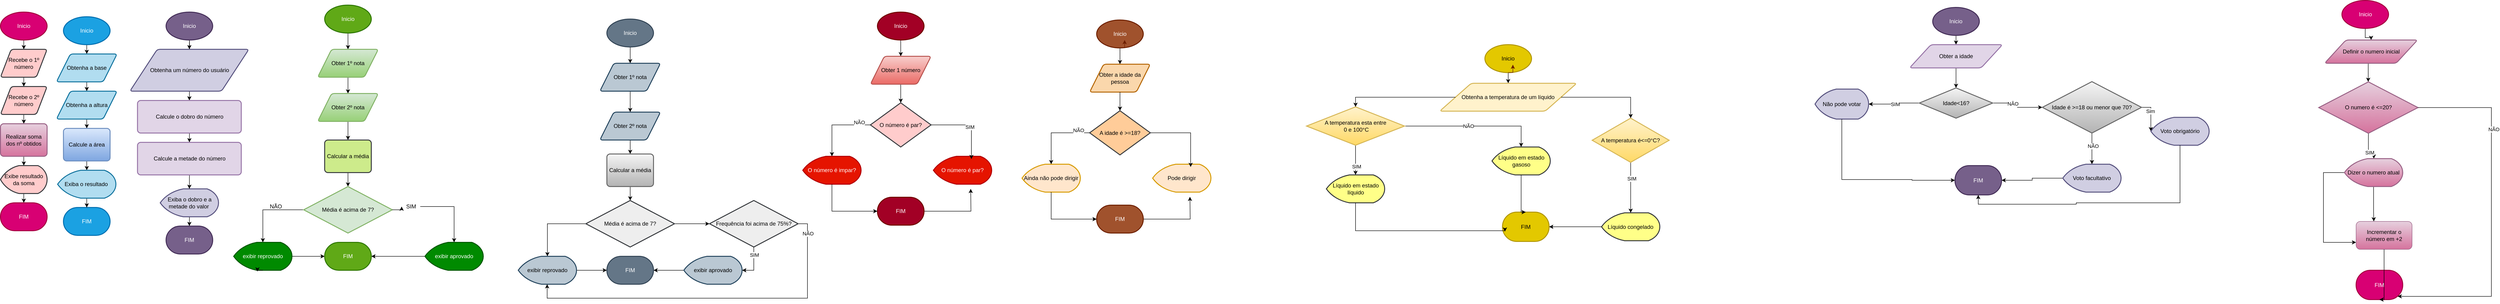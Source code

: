 <mxfile version="26.0.14">
  <diagram name="Página-1" id="J-546hRN_wwj6Ivt6Ctd">
    <mxGraphModel dx="956" dy="1668" grid="1" gridSize="10" guides="1" tooltips="1" connect="1" arrows="1" fold="1" page="1" pageScale="1" pageWidth="827" pageHeight="1169" math="0" shadow="0">
      <root>
        <mxCell id="0" />
        <mxCell id="1" parent="0" />
        <mxCell id="zSuq11IWKqPPNeO1rmiQ-5" value="" style="edgeStyle=orthogonalEdgeStyle;rounded=0;orthogonalLoop=1;jettySize=auto;html=1;" parent="1" source="zSuq11IWKqPPNeO1rmiQ-2" target="zSuq11IWKqPPNeO1rmiQ-3" edge="1">
          <mxGeometry relative="1" as="geometry" />
        </mxCell>
        <mxCell id="zSuq11IWKqPPNeO1rmiQ-2" value="Inicio" style="strokeWidth=2;html=1;shape=mxgraph.flowchart.start_1;whiteSpace=wrap;fillColor=#d80073;strokeColor=#A50040;fontColor=#ffffff;" parent="1" vertex="1">
          <mxGeometry x="20" y="20" width="100" height="60" as="geometry" />
        </mxCell>
        <mxCell id="zSuq11IWKqPPNeO1rmiQ-7" value="" style="edgeStyle=orthogonalEdgeStyle;rounded=0;orthogonalLoop=1;jettySize=auto;html=1;" parent="1" source="zSuq11IWKqPPNeO1rmiQ-3" target="zSuq11IWKqPPNeO1rmiQ-6" edge="1">
          <mxGeometry relative="1" as="geometry" />
        </mxCell>
        <mxCell id="zSuq11IWKqPPNeO1rmiQ-3" value="Recebe o 1º número" style="shape=parallelogram;html=1;strokeWidth=2;perimeter=parallelogramPerimeter;whiteSpace=wrap;rounded=1;arcSize=12;size=0.23;fillColor=#ffcccc;strokeColor=#36393d;" parent="1" vertex="1">
          <mxGeometry x="20" y="100" width="100" height="60" as="geometry" />
        </mxCell>
        <mxCell id="zSuq11IWKqPPNeO1rmiQ-9" value="" style="edgeStyle=orthogonalEdgeStyle;rounded=0;orthogonalLoop=1;jettySize=auto;html=1;" parent="1" source="zSuq11IWKqPPNeO1rmiQ-6" target="zSuq11IWKqPPNeO1rmiQ-8" edge="1">
          <mxGeometry relative="1" as="geometry" />
        </mxCell>
        <mxCell id="zSuq11IWKqPPNeO1rmiQ-6" value="Recebe o 2º número" style="shape=parallelogram;html=1;strokeWidth=2;perimeter=parallelogramPerimeter;whiteSpace=wrap;rounded=1;arcSize=12;size=0.23;fillColor=#ffcccc;strokeColor=#36393d;" parent="1" vertex="1">
          <mxGeometry x="20" y="180" width="100" height="60" as="geometry" />
        </mxCell>
        <mxCell id="zSuq11IWKqPPNeO1rmiQ-11" value="" style="edgeStyle=orthogonalEdgeStyle;rounded=0;orthogonalLoop=1;jettySize=auto;html=1;" parent="1" source="zSuq11IWKqPPNeO1rmiQ-8" target="zSuq11IWKqPPNeO1rmiQ-10" edge="1">
          <mxGeometry relative="1" as="geometry" />
        </mxCell>
        <mxCell id="zSuq11IWKqPPNeO1rmiQ-8" value="Realizar soma dos nº obtidos" style="rounded=1;whiteSpace=wrap;html=1;absoluteArcSize=1;arcSize=14;strokeWidth=2;fillColor=#e6d0de;strokeColor=#996185;gradientColor=#d5739d;" parent="1" vertex="1">
          <mxGeometry x="20" y="260" width="100" height="70" as="geometry" />
        </mxCell>
        <mxCell id="zSuq11IWKqPPNeO1rmiQ-15" value="" style="edgeStyle=orthogonalEdgeStyle;rounded=0;orthogonalLoop=1;jettySize=auto;html=1;" parent="1" source="zSuq11IWKqPPNeO1rmiQ-10" target="zSuq11IWKqPPNeO1rmiQ-13" edge="1">
          <mxGeometry relative="1" as="geometry" />
        </mxCell>
        <mxCell id="zSuq11IWKqPPNeO1rmiQ-10" value="Exibe resultado da soma" style="strokeWidth=2;html=1;shape=mxgraph.flowchart.display;whiteSpace=wrap;fillColor=#ffcccc;strokeColor=#36393d;" parent="1" vertex="1">
          <mxGeometry x="20" y="350" width="100" height="60" as="geometry" />
        </mxCell>
        <mxCell id="zSuq11IWKqPPNeO1rmiQ-13" value="FIM" style="strokeWidth=2;html=1;shape=mxgraph.flowchart.terminator;whiteSpace=wrap;fillColor=#d80073;fontColor=#ffffff;strokeColor=#A50040;" parent="1" vertex="1">
          <mxGeometry x="20" y="430" width="100" height="60" as="geometry" />
        </mxCell>
        <mxCell id="zSuq11IWKqPPNeO1rmiQ-19" value="" style="edgeStyle=orthogonalEdgeStyle;rounded=0;orthogonalLoop=1;jettySize=auto;html=1;" parent="1" source="zSuq11IWKqPPNeO1rmiQ-17" target="zSuq11IWKqPPNeO1rmiQ-18" edge="1">
          <mxGeometry relative="1" as="geometry" />
        </mxCell>
        <mxCell id="zSuq11IWKqPPNeO1rmiQ-17" value="Inicio" style="strokeWidth=2;html=1;shape=mxgraph.flowchart.start_1;whiteSpace=wrap;fillColor=#1ba1e2;strokeColor=#006EAF;fontColor=#ffffff;" parent="1" vertex="1">
          <mxGeometry x="155" y="30" width="100" height="60" as="geometry" />
        </mxCell>
        <mxCell id="zSuq11IWKqPPNeO1rmiQ-21" value="" style="edgeStyle=orthogonalEdgeStyle;rounded=0;orthogonalLoop=1;jettySize=auto;html=1;" parent="1" source="zSuq11IWKqPPNeO1rmiQ-18" target="zSuq11IWKqPPNeO1rmiQ-20" edge="1">
          <mxGeometry relative="1" as="geometry" />
        </mxCell>
        <mxCell id="zSuq11IWKqPPNeO1rmiQ-18" value="Obtenha a base" style="shape=parallelogram;html=1;strokeWidth=2;perimeter=parallelogramPerimeter;whiteSpace=wrap;rounded=1;arcSize=12;size=0.23;fillColor=#b1ddf0;strokeColor=#10739e;" parent="1" vertex="1">
          <mxGeometry x="140" y="110" width="130" height="60" as="geometry" />
        </mxCell>
        <mxCell id="zSuq11IWKqPPNeO1rmiQ-23" value="" style="edgeStyle=orthogonalEdgeStyle;rounded=0;orthogonalLoop=1;jettySize=auto;html=1;" parent="1" source="zSuq11IWKqPPNeO1rmiQ-20" target="zSuq11IWKqPPNeO1rmiQ-22" edge="1">
          <mxGeometry relative="1" as="geometry" />
        </mxCell>
        <mxCell id="zSuq11IWKqPPNeO1rmiQ-20" value="Obtenha a altura" style="shape=parallelogram;html=1;strokeWidth=2;perimeter=parallelogramPerimeter;whiteSpace=wrap;rounded=1;arcSize=12;size=0.23;fillColor=#b1ddf0;strokeColor=#10739e;" parent="1" vertex="1">
          <mxGeometry x="140" y="190" width="130" height="60" as="geometry" />
        </mxCell>
        <mxCell id="zSuq11IWKqPPNeO1rmiQ-32" value="" style="edgeStyle=orthogonalEdgeStyle;rounded=0;orthogonalLoop=1;jettySize=auto;html=1;" parent="1" source="zSuq11IWKqPPNeO1rmiQ-22" target="zSuq11IWKqPPNeO1rmiQ-31" edge="1">
          <mxGeometry relative="1" as="geometry" />
        </mxCell>
        <mxCell id="zSuq11IWKqPPNeO1rmiQ-22" value="Calcule a área" style="rounded=1;whiteSpace=wrap;html=1;absoluteArcSize=1;arcSize=14;strokeWidth=2;fillColor=#dae8fc;strokeColor=#6c8ebf;gradientColor=#7ea6e0;" parent="1" vertex="1">
          <mxGeometry x="155" y="270" width="100" height="70" as="geometry" />
        </mxCell>
        <mxCell id="zSuq11IWKqPPNeO1rmiQ-30" value="FIM" style="strokeWidth=2;html=1;shape=mxgraph.flowchart.terminator;whiteSpace=wrap;fillColor=#1ba1e2;fontColor=#ffffff;strokeColor=#006EAF;" parent="1" vertex="1">
          <mxGeometry x="155" y="440" width="100" height="60" as="geometry" />
        </mxCell>
        <mxCell id="zSuq11IWKqPPNeO1rmiQ-33" value="" style="edgeStyle=orthogonalEdgeStyle;rounded=0;orthogonalLoop=1;jettySize=auto;html=1;" parent="1" source="zSuq11IWKqPPNeO1rmiQ-31" target="zSuq11IWKqPPNeO1rmiQ-30" edge="1">
          <mxGeometry relative="1" as="geometry" />
        </mxCell>
        <mxCell id="zSuq11IWKqPPNeO1rmiQ-31" value="Exiba o resultado&amp;nbsp;" style="strokeWidth=2;html=1;shape=mxgraph.flowchart.display;whiteSpace=wrap;fillColor=#b1ddf0;strokeColor=#10739e;" parent="1" vertex="1">
          <mxGeometry x="142.5" y="360" width="125" height="60" as="geometry" />
        </mxCell>
        <mxCell id="zSuq11IWKqPPNeO1rmiQ-36" value="" style="edgeStyle=orthogonalEdgeStyle;rounded=0;orthogonalLoop=1;jettySize=auto;html=1;" parent="1" target="zSuq11IWKqPPNeO1rmiQ-35" edge="1">
          <mxGeometry relative="1" as="geometry">
            <mxPoint x="425.077" y="80" as="sourcePoint" />
          </mxGeometry>
        </mxCell>
        <mxCell id="zSuq11IWKqPPNeO1rmiQ-52" value="" style="edgeStyle=orthogonalEdgeStyle;rounded=0;orthogonalLoop=1;jettySize=auto;html=1;" parent="1" source="zSuq11IWKqPPNeO1rmiQ-34" target="zSuq11IWKqPPNeO1rmiQ-35" edge="1">
          <mxGeometry relative="1" as="geometry" />
        </mxCell>
        <mxCell id="zSuq11IWKqPPNeO1rmiQ-34" value="Inicio" style="strokeWidth=2;html=1;shape=mxgraph.flowchart.start_1;whiteSpace=wrap;fillColor=#76608a;strokeColor=#432D57;fontColor=#ffffff;" parent="1" vertex="1">
          <mxGeometry x="375" y="20" width="100" height="60" as="geometry" />
        </mxCell>
        <mxCell id="zSuq11IWKqPPNeO1rmiQ-48" value="" style="edgeStyle=orthogonalEdgeStyle;rounded=0;orthogonalLoop=1;jettySize=auto;html=1;" parent="1" source="zSuq11IWKqPPNeO1rmiQ-35" target="zSuq11IWKqPPNeO1rmiQ-47" edge="1">
          <mxGeometry relative="1" as="geometry" />
        </mxCell>
        <mxCell id="zSuq11IWKqPPNeO1rmiQ-35" value="Obtenha um número do usuário" style="shape=parallelogram;html=1;strokeWidth=2;perimeter=parallelogramPerimeter;whiteSpace=wrap;rounded=1;arcSize=12;size=0.23;fillColor=#d0cee2;strokeColor=#56517e;" parent="1" vertex="1">
          <mxGeometry x="297.5" y="100" width="255" height="90" as="geometry" />
        </mxCell>
        <mxCell id="zSuq11IWKqPPNeO1rmiQ-46" value="" style="edgeStyle=orthogonalEdgeStyle;rounded=0;orthogonalLoop=1;jettySize=auto;html=1;" parent="1" source="zSuq11IWKqPPNeO1rmiQ-41" target="zSuq11IWKqPPNeO1rmiQ-42" edge="1">
          <mxGeometry relative="1" as="geometry" />
        </mxCell>
        <mxCell id="zSuq11IWKqPPNeO1rmiQ-41" value="Exiba o dobro e a metade do valor&amp;nbsp;" style="strokeWidth=2;html=1;shape=mxgraph.flowchart.display;whiteSpace=wrap;fillColor=#d0cee2;strokeColor=#56517e;" parent="1" vertex="1">
          <mxGeometry x="362.5" y="400" width="125" height="60" as="geometry" />
        </mxCell>
        <mxCell id="zSuq11IWKqPPNeO1rmiQ-42" value="FIM" style="strokeWidth=2;html=1;shape=mxgraph.flowchart.terminator;whiteSpace=wrap;fillColor=#76608a;fontColor=#ffffff;strokeColor=#432D57;" parent="1" vertex="1">
          <mxGeometry x="375" y="480" width="100" height="60" as="geometry" />
        </mxCell>
        <mxCell id="zSuq11IWKqPPNeO1rmiQ-50" value="" style="edgeStyle=orthogonalEdgeStyle;rounded=0;orthogonalLoop=1;jettySize=auto;html=1;" parent="1" source="zSuq11IWKqPPNeO1rmiQ-47" target="zSuq11IWKqPPNeO1rmiQ-49" edge="1">
          <mxGeometry relative="1" as="geometry" />
        </mxCell>
        <mxCell id="zSuq11IWKqPPNeO1rmiQ-47" value="Calcule o dobro do número" style="rounded=1;whiteSpace=wrap;html=1;absoluteArcSize=1;arcSize=14;strokeWidth=2;fillColor=#e1d5e7;strokeColor=#9673a6;" parent="1" vertex="1">
          <mxGeometry x="313.75" y="210" width="222.5" height="70" as="geometry" />
        </mxCell>
        <mxCell id="zSuq11IWKqPPNeO1rmiQ-51" value="" style="edgeStyle=orthogonalEdgeStyle;rounded=0;orthogonalLoop=1;jettySize=auto;html=1;" parent="1" source="zSuq11IWKqPPNeO1rmiQ-49" target="zSuq11IWKqPPNeO1rmiQ-41" edge="1">
          <mxGeometry relative="1" as="geometry" />
        </mxCell>
        <mxCell id="zSuq11IWKqPPNeO1rmiQ-49" value="Calcule a metade do número" style="rounded=1;whiteSpace=wrap;html=1;absoluteArcSize=1;arcSize=14;strokeWidth=2;fillColor=#e1d5e7;strokeColor=#9673a6;" parent="1" vertex="1">
          <mxGeometry x="313.75" y="300" width="222.5" height="70" as="geometry" />
        </mxCell>
        <mxCell id="zSuq11IWKqPPNeO1rmiQ-57" value="" style="edgeStyle=orthogonalEdgeStyle;rounded=0;orthogonalLoop=1;jettySize=auto;html=1;" parent="1" source="zSuq11IWKqPPNeO1rmiQ-53" target="zSuq11IWKqPPNeO1rmiQ-54" edge="1">
          <mxGeometry relative="1" as="geometry" />
        </mxCell>
        <mxCell id="zSuq11IWKqPPNeO1rmiQ-53" value="Inicio" style="strokeWidth=2;html=1;shape=mxgraph.flowchart.start_1;whiteSpace=wrap;fillColor=#60a917;strokeColor=#2D7600;fontColor=#ffffff;" parent="1" vertex="1">
          <mxGeometry x="715" y="5" width="100" height="60" as="geometry" />
        </mxCell>
        <mxCell id="zSuq11IWKqPPNeO1rmiQ-59" value="" style="edgeStyle=orthogonalEdgeStyle;rounded=0;orthogonalLoop=1;jettySize=auto;html=1;" parent="1" source="zSuq11IWKqPPNeO1rmiQ-54" target="zSuq11IWKqPPNeO1rmiQ-55" edge="1">
          <mxGeometry relative="1" as="geometry" />
        </mxCell>
        <mxCell id="zSuq11IWKqPPNeO1rmiQ-54" value="Obter 1º nota" style="shape=parallelogram;html=1;strokeWidth=2;perimeter=parallelogramPerimeter;whiteSpace=wrap;rounded=1;arcSize=12;size=0.23;fillColor=#d5e8d4;strokeColor=#82b366;gradientColor=#97d077;" parent="1" vertex="1">
          <mxGeometry x="700" y="100" width="130" height="60" as="geometry" />
        </mxCell>
        <mxCell id="zSuq11IWKqPPNeO1rmiQ-60" value="" style="edgeStyle=orthogonalEdgeStyle;rounded=0;orthogonalLoop=1;jettySize=auto;html=1;" parent="1" source="zSuq11IWKqPPNeO1rmiQ-55" target="zSuq11IWKqPPNeO1rmiQ-56" edge="1">
          <mxGeometry relative="1" as="geometry" />
        </mxCell>
        <mxCell id="zSuq11IWKqPPNeO1rmiQ-55" value="Obter 2º nota" style="shape=parallelogram;html=1;strokeWidth=2;perimeter=parallelogramPerimeter;whiteSpace=wrap;rounded=1;arcSize=12;size=0.23;fillColor=#d5e8d4;strokeColor=#82b366;gradientColor=#97d077;" parent="1" vertex="1">
          <mxGeometry x="700" y="195" width="130" height="60" as="geometry" />
        </mxCell>
        <mxCell id="zSuq11IWKqPPNeO1rmiQ-62" value="" style="edgeStyle=orthogonalEdgeStyle;rounded=0;orthogonalLoop=1;jettySize=auto;html=1;" parent="1" source="zSuq11IWKqPPNeO1rmiQ-56" target="zSuq11IWKqPPNeO1rmiQ-61" edge="1">
          <mxGeometry relative="1" as="geometry" />
        </mxCell>
        <mxCell id="zSuq11IWKqPPNeO1rmiQ-56" value="Calcular a média" style="rounded=1;whiteSpace=wrap;html=1;absoluteArcSize=1;arcSize=14;strokeWidth=2;fillColor=#cdeb8b;strokeColor=#36393d;" parent="1" vertex="1">
          <mxGeometry x="715" y="295" width="100" height="70" as="geometry" />
        </mxCell>
        <mxCell id="zSuq11IWKqPPNeO1rmiQ-69" value="" style="edgeStyle=orthogonalEdgeStyle;rounded=0;orthogonalLoop=1;jettySize=auto;html=1;" parent="1" source="zSuq11IWKqPPNeO1rmiQ-61" target="zSuq11IWKqPPNeO1rmiQ-64" edge="1">
          <mxGeometry relative="1" as="geometry" />
        </mxCell>
        <mxCell id="zSuq11IWKqPPNeO1rmiQ-98" value="" style="edgeStyle=orthogonalEdgeStyle;rounded=0;orthogonalLoop=1;jettySize=auto;html=1;" parent="1" source="zSuq11IWKqPPNeO1rmiQ-73" target="zSuq11IWKqPPNeO1rmiQ-63" edge="1">
          <mxGeometry relative="1" as="geometry" />
        </mxCell>
        <mxCell id="zSuq11IWKqPPNeO1rmiQ-61" value="Média é acima de 7?" style="strokeWidth=2;html=1;shape=mxgraph.flowchart.decision;whiteSpace=wrap;fillColor=#d5e8d4;strokeColor=#82b366;" parent="1" vertex="1">
          <mxGeometry x="670" y="395" width="190" height="100" as="geometry" />
        </mxCell>
        <mxCell id="zSuq11IWKqPPNeO1rmiQ-97" value="" style="edgeStyle=orthogonalEdgeStyle;rounded=0;orthogonalLoop=1;jettySize=auto;html=1;" parent="1" source="zSuq11IWKqPPNeO1rmiQ-63" target="zSuq11IWKqPPNeO1rmiQ-74" edge="1">
          <mxGeometry relative="1" as="geometry" />
        </mxCell>
        <mxCell id="zSuq11IWKqPPNeO1rmiQ-63" value="exibir aprovado" style="strokeWidth=2;html=1;shape=mxgraph.flowchart.display;whiteSpace=wrap;fillColor=#008a00;strokeColor=#005700;fontColor=#ffffff;" parent="1" vertex="1">
          <mxGeometry x="930" y="515" width="125" height="60" as="geometry" />
        </mxCell>
        <mxCell id="zSuq11IWKqPPNeO1rmiQ-75" value="" style="edgeStyle=orthogonalEdgeStyle;rounded=0;orthogonalLoop=1;jettySize=auto;html=1;" parent="1" source="zSuq11IWKqPPNeO1rmiQ-64" target="zSuq11IWKqPPNeO1rmiQ-74" edge="1">
          <mxGeometry relative="1" as="geometry" />
        </mxCell>
        <mxCell id="zSuq11IWKqPPNeO1rmiQ-64" value="exibir reprovado" style="strokeWidth=2;html=1;shape=mxgraph.flowchart.display;whiteSpace=wrap;fillColor=#008a00;strokeColor=#005700;fontColor=#ffffff;" parent="1" vertex="1">
          <mxGeometry x="520" y="515" width="125" height="60" as="geometry" />
        </mxCell>
        <mxCell id="zSuq11IWKqPPNeO1rmiQ-71" style="edgeStyle=orthogonalEdgeStyle;rounded=0;orthogonalLoop=1;jettySize=auto;html=1;exitX=0.5;exitY=1;exitDx=0;exitDy=0;exitPerimeter=0;entryX=0.406;entryY=1.044;entryDx=0;entryDy=0;entryPerimeter=0;" parent="1" source="zSuq11IWKqPPNeO1rmiQ-64" target="zSuq11IWKqPPNeO1rmiQ-64" edge="1">
          <mxGeometry relative="1" as="geometry" />
        </mxCell>
        <mxCell id="zSuq11IWKqPPNeO1rmiQ-72" value="NÃO" style="text;html=1;align=center;verticalAlign=middle;resizable=0;points=[];autosize=1;strokeColor=none;fillColor=none;" parent="1" vertex="1">
          <mxGeometry x="585" y="423" width="50" height="30" as="geometry" />
        </mxCell>
        <mxCell id="zSuq11IWKqPPNeO1rmiQ-74" value="FIM" style="strokeWidth=2;html=1;shape=mxgraph.flowchart.terminator;whiteSpace=wrap;fillColor=#60a917;fontColor=#ffffff;strokeColor=#2D7600;" parent="1" vertex="1">
          <mxGeometry x="715" y="515" width="100" height="60" as="geometry" />
        </mxCell>
        <mxCell id="zSuq11IWKqPPNeO1rmiQ-77" value="" style="edgeStyle=orthogonalEdgeStyle;rounded=0;orthogonalLoop=1;jettySize=auto;html=1;" parent="1" source="zSuq11IWKqPPNeO1rmiQ-78" target="zSuq11IWKqPPNeO1rmiQ-80" edge="1">
          <mxGeometry relative="1" as="geometry" />
        </mxCell>
        <mxCell id="zSuq11IWKqPPNeO1rmiQ-78" value="Inicio" style="strokeWidth=2;html=1;shape=mxgraph.flowchart.start_1;whiteSpace=wrap;fillColor=#647687;strokeColor=#314354;fontColor=#ffffff;" parent="1" vertex="1">
          <mxGeometry x="1320" y="34.95" width="100" height="60" as="geometry" />
        </mxCell>
        <mxCell id="zSuq11IWKqPPNeO1rmiQ-79" value="" style="edgeStyle=orthogonalEdgeStyle;rounded=0;orthogonalLoop=1;jettySize=auto;html=1;" parent="1" source="zSuq11IWKqPPNeO1rmiQ-80" target="zSuq11IWKqPPNeO1rmiQ-82" edge="1">
          <mxGeometry relative="1" as="geometry" />
        </mxCell>
        <mxCell id="zSuq11IWKqPPNeO1rmiQ-80" value="Obter 1º nota" style="shape=parallelogram;html=1;strokeWidth=2;perimeter=parallelogramPerimeter;whiteSpace=wrap;rounded=1;arcSize=12;size=0.23;fillColor=#bac8d3;strokeColor=#23445d;" parent="1" vertex="1">
          <mxGeometry x="1305" y="129.95" width="130" height="60" as="geometry" />
        </mxCell>
        <mxCell id="zSuq11IWKqPPNeO1rmiQ-81" value="" style="edgeStyle=orthogonalEdgeStyle;rounded=0;orthogonalLoop=1;jettySize=auto;html=1;" parent="1" source="zSuq11IWKqPPNeO1rmiQ-82" target="zSuq11IWKqPPNeO1rmiQ-84" edge="1">
          <mxGeometry relative="1" as="geometry" />
        </mxCell>
        <mxCell id="zSuq11IWKqPPNeO1rmiQ-82" value="Obter 2º nota" style="shape=parallelogram;html=1;strokeWidth=2;perimeter=parallelogramPerimeter;whiteSpace=wrap;rounded=1;arcSize=12;size=0.23;fillColor=#bac8d3;strokeColor=#23445d;" parent="1" vertex="1">
          <mxGeometry x="1305" y="234.95" width="130" height="60" as="geometry" />
        </mxCell>
        <mxCell id="zSuq11IWKqPPNeO1rmiQ-83" value="" style="edgeStyle=orthogonalEdgeStyle;rounded=0;orthogonalLoop=1;jettySize=auto;html=1;" parent="1" source="zSuq11IWKqPPNeO1rmiQ-84" target="zSuq11IWKqPPNeO1rmiQ-87" edge="1">
          <mxGeometry relative="1" as="geometry" />
        </mxCell>
        <mxCell id="zSuq11IWKqPPNeO1rmiQ-84" value="Calcular a média" style="rounded=1;whiteSpace=wrap;html=1;absoluteArcSize=1;arcSize=14;strokeWidth=2;fillColor=#f5f5f5;strokeColor=#666666;gradientColor=#b3b3b3;" parent="1" vertex="1">
          <mxGeometry x="1320" y="324.95" width="100" height="70" as="geometry" />
        </mxCell>
        <mxCell id="zSuq11IWKqPPNeO1rmiQ-103" value="" style="edgeStyle=orthogonalEdgeStyle;rounded=0;orthogonalLoop=1;jettySize=auto;html=1;" parent="1" source="zSuq11IWKqPPNeO1rmiQ-87" target="zSuq11IWKqPPNeO1rmiQ-102" edge="1">
          <mxGeometry relative="1" as="geometry" />
        </mxCell>
        <mxCell id="zSuq11IWKqPPNeO1rmiQ-107" value="" style="edgeStyle=orthogonalEdgeStyle;rounded=0;orthogonalLoop=1;jettySize=auto;html=1;" parent="1" source="zSuq11IWKqPPNeO1rmiQ-87" target="zSuq11IWKqPPNeO1rmiQ-105" edge="1">
          <mxGeometry relative="1" as="geometry" />
        </mxCell>
        <mxCell id="zSuq11IWKqPPNeO1rmiQ-87" value="Média é acima de 7?" style="strokeWidth=2;html=1;shape=mxgraph.flowchart.decision;whiteSpace=wrap;fillColor=#eeeeee;strokeColor=#36393d;" parent="1" vertex="1">
          <mxGeometry x="1275" y="424.95" width="190" height="100" as="geometry" />
        </mxCell>
        <mxCell id="zSuq11IWKqPPNeO1rmiQ-88" value="" style="edgeStyle=orthogonalEdgeStyle;rounded=0;orthogonalLoop=1;jettySize=auto;html=1;" parent="1" source="zSuq11IWKqPPNeO1rmiQ-89" target="zSuq11IWKqPPNeO1rmiQ-95" edge="1">
          <mxGeometry relative="1" as="geometry" />
        </mxCell>
        <mxCell id="zSuq11IWKqPPNeO1rmiQ-89" value="exibir aprovado" style="strokeWidth=2;html=1;shape=mxgraph.flowchart.display;whiteSpace=wrap;fillColor=#bac8d3;strokeColor=#23445d;" parent="1" vertex="1">
          <mxGeometry x="1485" y="544.95" width="125" height="60" as="geometry" />
        </mxCell>
        <mxCell id="zSuq11IWKqPPNeO1rmiQ-95" value="FIM" style="strokeWidth=2;html=1;shape=mxgraph.flowchart.terminator;whiteSpace=wrap;fillColor=#647687;fontColor=#ffffff;strokeColor=#314354;" parent="1" vertex="1">
          <mxGeometry x="1320" y="544.95" width="100" height="60" as="geometry" />
        </mxCell>
        <mxCell id="zSuq11IWKqPPNeO1rmiQ-99" value="" style="edgeStyle=orthogonalEdgeStyle;rounded=0;orthogonalLoop=1;jettySize=auto;html=1;" parent="1" source="zSuq11IWKqPPNeO1rmiQ-61" target="zSuq11IWKqPPNeO1rmiQ-73" edge="1">
          <mxGeometry relative="1" as="geometry">
            <mxPoint x="860" y="445" as="sourcePoint" />
            <mxPoint x="943" y="515" as="targetPoint" />
          </mxGeometry>
        </mxCell>
        <mxCell id="zSuq11IWKqPPNeO1rmiQ-73" value="SIM" style="text;html=1;align=center;verticalAlign=middle;resizable=0;points=[];autosize=1;strokeColor=none;fillColor=none;" parent="1" vertex="1">
          <mxGeometry x="880" y="423" width="40" height="30" as="geometry" />
        </mxCell>
        <mxCell id="zSuq11IWKqPPNeO1rmiQ-104" value="" style="edgeStyle=orthogonalEdgeStyle;rounded=0;orthogonalLoop=1;jettySize=auto;html=1;" parent="1" source="zSuq11IWKqPPNeO1rmiQ-102" target="zSuq11IWKqPPNeO1rmiQ-95" edge="1">
          <mxGeometry relative="1" as="geometry" />
        </mxCell>
        <mxCell id="zSuq11IWKqPPNeO1rmiQ-102" value="exibir reprovado" style="strokeWidth=2;html=1;shape=mxgraph.flowchart.display;whiteSpace=wrap;fillColor=#bac8d3;strokeColor=#23445d;" parent="1" vertex="1">
          <mxGeometry x="1130" y="544.95" width="125" height="60" as="geometry" />
        </mxCell>
        <mxCell id="zSuq11IWKqPPNeO1rmiQ-108" style="edgeStyle=orthogonalEdgeStyle;rounded=0;orthogonalLoop=1;jettySize=auto;html=1;exitX=1;exitY=0.5;exitDx=0;exitDy=0;exitPerimeter=0;" parent="1" source="zSuq11IWKqPPNeO1rmiQ-105" target="zSuq11IWKqPPNeO1rmiQ-102" edge="1">
          <mxGeometry relative="1" as="geometry">
            <Array as="points">
              <mxPoint x="1750" y="474.95" />
              <mxPoint x="1750" y="634.95" />
              <mxPoint x="1192" y="634.95" />
            </Array>
          </mxGeometry>
        </mxCell>
        <mxCell id="zSuq11IWKqPPNeO1rmiQ-110" value="NÃO" style="edgeLabel;html=1;align=center;verticalAlign=middle;resizable=0;points=[];" parent="zSuq11IWKqPPNeO1rmiQ-108" vertex="1" connectable="0">
          <mxGeometry x="-0.893" y="1" relative="1" as="geometry">
            <mxPoint as="offset" />
          </mxGeometry>
        </mxCell>
        <mxCell id="zSuq11IWKqPPNeO1rmiQ-105" value="Frequência foi acima de 75%?" style="strokeWidth=2;html=1;shape=mxgraph.flowchart.decision;whiteSpace=wrap;fillColor=#eeeeee;strokeColor=#36393d;" parent="1" vertex="1">
          <mxGeometry x="1540" y="424.95" width="190" height="100" as="geometry" />
        </mxCell>
        <mxCell id="zSuq11IWKqPPNeO1rmiQ-106" style="edgeStyle=orthogonalEdgeStyle;rounded=0;orthogonalLoop=1;jettySize=auto;html=1;exitX=0.5;exitY=1;exitDx=0;exitDy=0;exitPerimeter=0;entryX=1;entryY=0.5;entryDx=0;entryDy=0;entryPerimeter=0;" parent="1" source="zSuq11IWKqPPNeO1rmiQ-105" target="zSuq11IWKqPPNeO1rmiQ-89" edge="1">
          <mxGeometry relative="1" as="geometry" />
        </mxCell>
        <mxCell id="zSuq11IWKqPPNeO1rmiQ-109" value="SIM" style="edgeLabel;html=1;align=center;verticalAlign=middle;resizable=0;points=[];" parent="zSuq11IWKqPPNeO1rmiQ-106" vertex="1" connectable="0">
          <mxGeometry x="-0.562" y="1" relative="1" as="geometry">
            <mxPoint as="offset" />
          </mxGeometry>
        </mxCell>
        <mxCell id="zSuq11IWKqPPNeO1rmiQ-114" value="" style="edgeStyle=orthogonalEdgeStyle;rounded=0;orthogonalLoop=1;jettySize=auto;html=1;" parent="1" source="zSuq11IWKqPPNeO1rmiQ-115" target="zSuq11IWKqPPNeO1rmiQ-117" edge="1">
          <mxGeometry relative="1" as="geometry" />
        </mxCell>
        <mxCell id="zSuq11IWKqPPNeO1rmiQ-115" value="Inicio" style="strokeWidth=2;html=1;shape=mxgraph.flowchart.start_1;whiteSpace=wrap;fillColor=#a20025;strokeColor=#6F0000;fontColor=#ffffff;" parent="1" vertex="1">
          <mxGeometry x="1900" y="20" width="100" height="60" as="geometry" />
        </mxCell>
        <mxCell id="zSuq11IWKqPPNeO1rmiQ-136" value="" style="edgeStyle=orthogonalEdgeStyle;rounded=0;orthogonalLoop=1;jettySize=auto;html=1;" parent="1" source="zSuq11IWKqPPNeO1rmiQ-117" target="zSuq11IWKqPPNeO1rmiQ-135" edge="1">
          <mxGeometry relative="1" as="geometry" />
        </mxCell>
        <mxCell id="zSuq11IWKqPPNeO1rmiQ-117" value="Obter 1 número" style="shape=parallelogram;html=1;strokeWidth=2;perimeter=parallelogramPerimeter;whiteSpace=wrap;rounded=1;arcSize=12;size=0.23;fillColor=#f8cecc;strokeColor=#b85450;gradientColor=#ea6b66;" parent="1" vertex="1">
          <mxGeometry x="1885" y="115.0" width="130" height="60" as="geometry" />
        </mxCell>
        <mxCell id="zSuq11IWKqPPNeO1rmiQ-126" value="O número é par?" style="strokeWidth=2;html=1;shape=mxgraph.flowchart.display;whiteSpace=wrap;fillColor=#e51400;strokeColor=#B20000;fontColor=#ffffff;fillStyle=solid;" parent="1" vertex="1">
          <mxGeometry x="2020" y="330" width="125" height="60" as="geometry" />
        </mxCell>
        <mxCell id="zSuq11IWKqPPNeO1rmiQ-147" style="edgeStyle=orthogonalEdgeStyle;rounded=0;orthogonalLoop=1;jettySize=auto;html=1;" parent="1" source="zSuq11IWKqPPNeO1rmiQ-127" edge="1">
          <mxGeometry relative="1" as="geometry">
            <mxPoint x="2100" y="400" as="targetPoint" />
          </mxGeometry>
        </mxCell>
        <mxCell id="zSuq11IWKqPPNeO1rmiQ-127" value="FIM" style="strokeWidth=2;html=1;shape=mxgraph.flowchart.terminator;whiteSpace=wrap;fillColor=#a20025;fontColor=#ffffff;strokeColor=#6F0000;" parent="1" vertex="1">
          <mxGeometry x="1900" y="418" width="100" height="60" as="geometry" />
        </mxCell>
        <mxCell id="zSuq11IWKqPPNeO1rmiQ-135" value="O número é par?" style="strokeWidth=2;html=1;shape=mxgraph.flowchart.decision;whiteSpace=wrap;fillColor=#ffcccc;strokeColor=#36393d;" parent="1" vertex="1">
          <mxGeometry x="1885" y="215" width="130" height="95" as="geometry" />
        </mxCell>
        <mxCell id="zSuq11IWKqPPNeO1rmiQ-140" value="O número é impar?" style="strokeWidth=2;html=1;shape=mxgraph.flowchart.display;whiteSpace=wrap;fillColor=#e51400;strokeColor=#B20000;fontColor=#ffffff;fillStyle=solid;" parent="1" vertex="1">
          <mxGeometry x="1740" y="330" width="125" height="60" as="geometry" />
        </mxCell>
        <mxCell id="zSuq11IWKqPPNeO1rmiQ-141" style="edgeStyle=orthogonalEdgeStyle;rounded=0;orthogonalLoop=1;jettySize=auto;html=1;entryX=0.5;entryY=0;entryDx=0;entryDy=0;entryPerimeter=0;" parent="1" source="zSuq11IWKqPPNeO1rmiQ-135" target="zSuq11IWKqPPNeO1rmiQ-140" edge="1">
          <mxGeometry relative="1" as="geometry" />
        </mxCell>
        <mxCell id="zSuq11IWKqPPNeO1rmiQ-144" value="NÃO" style="edgeLabel;html=1;align=center;verticalAlign=middle;resizable=0;points=[];" parent="zSuq11IWKqPPNeO1rmiQ-141" vertex="1" connectable="0">
          <mxGeometry x="-0.682" y="-6" relative="1" as="geometry">
            <mxPoint as="offset" />
          </mxGeometry>
        </mxCell>
        <mxCell id="zSuq11IWKqPPNeO1rmiQ-142" style="edgeStyle=orthogonalEdgeStyle;rounded=0;orthogonalLoop=1;jettySize=auto;html=1;exitX=1;exitY=0.5;exitDx=0;exitDy=0;exitPerimeter=0;entryX=0.652;entryY=0.098;entryDx=0;entryDy=0;entryPerimeter=0;" parent="1" source="zSuq11IWKqPPNeO1rmiQ-135" target="zSuq11IWKqPPNeO1rmiQ-126" edge="1">
          <mxGeometry relative="1" as="geometry" />
        </mxCell>
        <mxCell id="zSuq11IWKqPPNeO1rmiQ-143" value="SIM" style="edgeLabel;html=1;align=center;verticalAlign=middle;resizable=0;points=[];" parent="zSuq11IWKqPPNeO1rmiQ-142" vertex="1" connectable="0">
          <mxGeometry x="0.033" y="-5" relative="1" as="geometry">
            <mxPoint y="-1" as="offset" />
          </mxGeometry>
        </mxCell>
        <mxCell id="zSuq11IWKqPPNeO1rmiQ-145" style="edgeStyle=orthogonalEdgeStyle;rounded=0;orthogonalLoop=1;jettySize=auto;html=1;exitX=0.5;exitY=1;exitDx=0;exitDy=0;exitPerimeter=0;entryX=0;entryY=0.5;entryDx=0;entryDy=0;entryPerimeter=0;" parent="1" source="zSuq11IWKqPPNeO1rmiQ-140" target="zSuq11IWKqPPNeO1rmiQ-127" edge="1">
          <mxGeometry relative="1" as="geometry" />
        </mxCell>
        <mxCell id="zSuq11IWKqPPNeO1rmiQ-148" value="" style="edgeStyle=orthogonalEdgeStyle;rounded=0;orthogonalLoop=1;jettySize=auto;html=1;" parent="1" source="zSuq11IWKqPPNeO1rmiQ-149" target="zSuq11IWKqPPNeO1rmiQ-151" edge="1">
          <mxGeometry relative="1" as="geometry" />
        </mxCell>
        <mxCell id="zSuq11IWKqPPNeO1rmiQ-149" value="Inicio" style="strokeWidth=2;html=1;shape=mxgraph.flowchart.start_1;whiteSpace=wrap;fillColor=#a0522d;strokeColor=#6D1F00;fontColor=#ffffff;" parent="1" vertex="1">
          <mxGeometry x="2370" y="37" width="100" height="60" as="geometry" />
        </mxCell>
        <mxCell id="zSuq11IWKqPPNeO1rmiQ-151" value="Obter a idade da pessoa" style="shape=parallelogram;html=1;strokeWidth=2;perimeter=parallelogramPerimeter;whiteSpace=wrap;rounded=1;arcSize=12;size=0.23;fillColor=#fad7ac;strokeColor=#b46504;" parent="1" vertex="1">
          <mxGeometry x="2355" y="132" width="130" height="60" as="geometry" />
        </mxCell>
        <mxCell id="zSuq11IWKqPPNeO1rmiQ-152" value="Pode dirigir" style="strokeWidth=2;html=1;shape=mxgraph.flowchart.display;whiteSpace=wrap;fillColor=#ffe6cc;strokeColor=#d79b00;fillStyle=solid;" parent="1" vertex="1">
          <mxGeometry x="2490" y="347" width="125" height="60" as="geometry" />
        </mxCell>
        <mxCell id="zSuq11IWKqPPNeO1rmiQ-153" style="edgeStyle=orthogonalEdgeStyle;rounded=0;orthogonalLoop=1;jettySize=auto;html=1;" parent="1" source="zSuq11IWKqPPNeO1rmiQ-154" edge="1">
          <mxGeometry relative="1" as="geometry">
            <mxPoint x="2570" y="417" as="targetPoint" />
          </mxGeometry>
        </mxCell>
        <mxCell id="zSuq11IWKqPPNeO1rmiQ-154" value="FIM" style="strokeWidth=2;html=1;shape=mxgraph.flowchart.terminator;whiteSpace=wrap;fillColor=#a0522d;fontColor=#ffffff;strokeColor=#6D1F00;" parent="1" vertex="1">
          <mxGeometry x="2370" y="435" width="100" height="60" as="geometry" />
        </mxCell>
        <mxCell id="zSuq11IWKqPPNeO1rmiQ-155" value="A idade é &amp;gt;=18?" style="strokeWidth=2;html=1;shape=mxgraph.flowchart.decision;whiteSpace=wrap;fillColor=#ffcc99;strokeColor=#36393d;" parent="1" vertex="1">
          <mxGeometry x="2355" y="232" width="130" height="95" as="geometry" />
        </mxCell>
        <mxCell id="zSuq11IWKqPPNeO1rmiQ-156" value="Ainda não pode dirigir" style="strokeWidth=2;html=1;shape=mxgraph.flowchart.display;whiteSpace=wrap;fillColor=#ffe6cc;strokeColor=#d79b00;fillStyle=solid;" parent="1" vertex="1">
          <mxGeometry x="2210" y="347" width="125" height="60" as="geometry" />
        </mxCell>
        <mxCell id="zSuq11IWKqPPNeO1rmiQ-157" style="edgeStyle=orthogonalEdgeStyle;rounded=0;orthogonalLoop=1;jettySize=auto;html=1;entryX=0.5;entryY=0;entryDx=0;entryDy=0;entryPerimeter=0;" parent="1" source="zSuq11IWKqPPNeO1rmiQ-155" target="zSuq11IWKqPPNeO1rmiQ-156" edge="1">
          <mxGeometry relative="1" as="geometry" />
        </mxCell>
        <mxCell id="zSuq11IWKqPPNeO1rmiQ-158" value="NÃO" style="edgeLabel;html=1;align=center;verticalAlign=middle;resizable=0;points=[];" parent="zSuq11IWKqPPNeO1rmiQ-157" vertex="1" connectable="0">
          <mxGeometry x="-0.682" y="-6" relative="1" as="geometry">
            <mxPoint as="offset" />
          </mxGeometry>
        </mxCell>
        <mxCell id="zSuq11IWKqPPNeO1rmiQ-159" style="edgeStyle=orthogonalEdgeStyle;rounded=0;orthogonalLoop=1;jettySize=auto;html=1;exitX=1;exitY=0.5;exitDx=0;exitDy=0;exitPerimeter=0;entryX=0.652;entryY=0.098;entryDx=0;entryDy=0;entryPerimeter=0;" parent="1" source="zSuq11IWKqPPNeO1rmiQ-155" target="zSuq11IWKqPPNeO1rmiQ-152" edge="1">
          <mxGeometry relative="1" as="geometry" />
        </mxCell>
        <mxCell id="zSuq11IWKqPPNeO1rmiQ-161" style="edgeStyle=orthogonalEdgeStyle;rounded=0;orthogonalLoop=1;jettySize=auto;html=1;exitX=0.5;exitY=1;exitDx=0;exitDy=0;exitPerimeter=0;entryX=0;entryY=0.5;entryDx=0;entryDy=0;entryPerimeter=0;" parent="1" source="zSuq11IWKqPPNeO1rmiQ-156" target="zSuq11IWKqPPNeO1rmiQ-154" edge="1">
          <mxGeometry relative="1" as="geometry" />
        </mxCell>
        <mxCell id="zSuq11IWKqPPNeO1rmiQ-162" style="edgeStyle=orthogonalEdgeStyle;rounded=0;orthogonalLoop=1;jettySize=auto;html=1;exitX=0.5;exitY=1;exitDx=0;exitDy=0;exitPerimeter=0;entryX=0.6;entryY=0.717;entryDx=0;entryDy=0;entryPerimeter=0;fillColor=#a0522d;strokeColor=#6D1F00;" parent="1" source="zSuq11IWKqPPNeO1rmiQ-149" target="zSuq11IWKqPPNeO1rmiQ-149" edge="1">
          <mxGeometry relative="1" as="geometry" />
        </mxCell>
        <mxCell id="zSuq11IWKqPPNeO1rmiQ-163" value="" style="edgeStyle=orthogonalEdgeStyle;rounded=0;orthogonalLoop=1;jettySize=auto;html=1;" parent="1" source="zSuq11IWKqPPNeO1rmiQ-164" target="zSuq11IWKqPPNeO1rmiQ-166" edge="1">
          <mxGeometry relative="1" as="geometry" />
        </mxCell>
        <mxCell id="zSuq11IWKqPPNeO1rmiQ-164" value="Inicio" style="strokeWidth=2;html=1;shape=mxgraph.flowchart.start_1;whiteSpace=wrap;fillColor=#e3c800;strokeColor=#B09500;fontColor=#000000;" parent="1" vertex="1">
          <mxGeometry x="3202.33" y="90" width="100" height="60" as="geometry" />
        </mxCell>
        <mxCell id="zSuq11IWKqPPNeO1rmiQ-166" value="Obtenha a temperatura de um líquido" style="shape=parallelogram;html=1;strokeWidth=2;perimeter=parallelogramPerimeter;whiteSpace=wrap;rounded=1;arcSize=12;size=0.23;fillColor=#fff2cc;strokeColor=#d6b656;" parent="1" vertex="1">
          <mxGeometry x="3105.46" y="173" width="293.75" height="60" as="geometry" />
        </mxCell>
        <mxCell id="zSuq11IWKqPPNeO1rmiQ-169" value="FIM" style="strokeWidth=2;html=1;shape=mxgraph.flowchart.terminator;whiteSpace=wrap;fillColor=#e3c800;strokeColor=#B09500;fontColor=#000000;" parent="1" vertex="1">
          <mxGeometry x="3240" y="450" width="100" height="63" as="geometry" />
        </mxCell>
        <mxCell id="zSuq11IWKqPPNeO1rmiQ-190" style="edgeStyle=orthogonalEdgeStyle;rounded=0;orthogonalLoop=1;jettySize=auto;html=1;" parent="1" source="zSuq11IWKqPPNeO1rmiQ-170" target="zSuq11IWKqPPNeO1rmiQ-189" edge="1">
          <mxGeometry relative="1" as="geometry" />
        </mxCell>
        <mxCell id="zSuq11IWKqPPNeO1rmiQ-191" value="NÃO" style="edgeLabel;html=1;align=center;verticalAlign=middle;resizable=0;points=[];" parent="zSuq11IWKqPPNeO1rmiQ-190" vertex="1" connectable="0">
          <mxGeometry x="-0.071" relative="1" as="geometry">
            <mxPoint as="offset" />
          </mxGeometry>
        </mxCell>
        <mxCell id="zSuq11IWKqPPNeO1rmiQ-193" style="edgeStyle=orthogonalEdgeStyle;rounded=0;orthogonalLoop=1;jettySize=auto;html=1;" parent="1" source="zSuq11IWKqPPNeO1rmiQ-170" target="zSuq11IWKqPPNeO1rmiQ-192" edge="1">
          <mxGeometry relative="1" as="geometry" />
        </mxCell>
        <mxCell id="zSuq11IWKqPPNeO1rmiQ-194" value="SIM" style="edgeLabel;html=1;align=center;verticalAlign=middle;resizable=0;points=[];" parent="zSuq11IWKqPPNeO1rmiQ-193" vertex="1" connectable="0">
          <mxGeometry x="0.439" y="2" relative="1" as="geometry">
            <mxPoint as="offset" />
          </mxGeometry>
        </mxCell>
        <mxCell id="zSuq11IWKqPPNeO1rmiQ-170" value="A temperatura esta entre&lt;div&gt;&amp;nbsp;0 e 100°C&lt;/div&gt;" style="strokeWidth=2;html=1;shape=mxgraph.flowchart.decision;whiteSpace=wrap;fillColor=#fff2cc;strokeColor=#d6b656;gradientColor=#ffd966;" parent="1" vertex="1">
          <mxGeometry x="2820" y="223.7" width="210" height="82.5" as="geometry" />
        </mxCell>
        <mxCell id="zSuq11IWKqPPNeO1rmiQ-177" style="edgeStyle=orthogonalEdgeStyle;rounded=0;orthogonalLoop=1;jettySize=auto;html=1;exitX=0.5;exitY=1;exitDx=0;exitDy=0;exitPerimeter=0;entryX=0.6;entryY=0.717;entryDx=0;entryDy=0;entryPerimeter=0;fillColor=#a0522d;strokeColor=#6D1F00;" parent="1" source="zSuq11IWKqPPNeO1rmiQ-164" target="zSuq11IWKqPPNeO1rmiQ-164" edge="1">
          <mxGeometry relative="1" as="geometry" />
        </mxCell>
        <mxCell id="zSuq11IWKqPPNeO1rmiQ-182" style="edgeStyle=orthogonalEdgeStyle;rounded=0;orthogonalLoop=1;jettySize=auto;html=1;entryX=0.5;entryY=0;entryDx=0;entryDy=0;entryPerimeter=0;" parent="1" source="zSuq11IWKqPPNeO1rmiQ-166" target="zSuq11IWKqPPNeO1rmiQ-170" edge="1">
          <mxGeometry relative="1" as="geometry" />
        </mxCell>
        <mxCell id="zSuq11IWKqPPNeO1rmiQ-198" style="edgeStyle=orthogonalEdgeStyle;rounded=0;orthogonalLoop=1;jettySize=auto;html=1;" parent="1" source="zSuq11IWKqPPNeO1rmiQ-183" target="zSuq11IWKqPPNeO1rmiQ-197" edge="1">
          <mxGeometry relative="1" as="geometry" />
        </mxCell>
        <mxCell id="zSuq11IWKqPPNeO1rmiQ-199" value="SIM" style="edgeLabel;html=1;align=center;verticalAlign=middle;resizable=0;points=[];" parent="zSuq11IWKqPPNeO1rmiQ-198" vertex="1" connectable="0">
          <mxGeometry x="-0.368" y="2" relative="1" as="geometry">
            <mxPoint as="offset" />
          </mxGeometry>
        </mxCell>
        <mxCell id="zSuq11IWKqPPNeO1rmiQ-183" value="A temperatura é&amp;lt;=0°C?" style="strokeWidth=2;html=1;shape=mxgraph.flowchart.decision;whiteSpace=wrap;fillColor=#fff2cc;strokeColor=#d6b656;gradientColor=#ffd966;" parent="1" vertex="1">
          <mxGeometry x="3432.33" y="248" width="165" height="95" as="geometry" />
        </mxCell>
        <mxCell id="zSuq11IWKqPPNeO1rmiQ-184" style="edgeStyle=orthogonalEdgeStyle;rounded=0;orthogonalLoop=1;jettySize=auto;html=1;entryX=0.5;entryY=0;entryDx=0;entryDy=0;entryPerimeter=0;" parent="1" source="zSuq11IWKqPPNeO1rmiQ-166" target="zSuq11IWKqPPNeO1rmiQ-183" edge="1">
          <mxGeometry relative="1" as="geometry" />
        </mxCell>
        <mxCell id="zSuq11IWKqPPNeO1rmiQ-189" value="Líquido em estado gasoso" style="strokeWidth=2;html=1;shape=mxgraph.flowchart.display;whiteSpace=wrap;fillColor=#ffff88;strokeColor=#36393d;fillStyle=solid;" parent="1" vertex="1">
          <mxGeometry x="3217.5" y="310" width="125" height="60" as="geometry" />
        </mxCell>
        <mxCell id="zSuq11IWKqPPNeO1rmiQ-192" value="Líquido em estado líquido" style="strokeWidth=2;html=1;shape=mxgraph.flowchart.display;whiteSpace=wrap;fillColor=#ffff88;strokeColor=#36393d;fillStyle=solid;" parent="1" vertex="1">
          <mxGeometry x="2862.5" y="370" width="125" height="60" as="geometry" />
        </mxCell>
        <mxCell id="zSuq11IWKqPPNeO1rmiQ-197" value="Líquido congelado" style="strokeWidth=2;html=1;shape=mxgraph.flowchart.display;whiteSpace=wrap;fillColor=#ffff88;strokeColor=#36393d;fillStyle=solid;" parent="1" vertex="1">
          <mxGeometry x="3452.33" y="451.5" width="125" height="60" as="geometry" />
        </mxCell>
        <mxCell id="zSuq11IWKqPPNeO1rmiQ-203" style="edgeStyle=orthogonalEdgeStyle;rounded=0;orthogonalLoop=1;jettySize=auto;html=1;entryX=0.053;entryY=0.664;entryDx=0;entryDy=0;entryPerimeter=0;" parent="1" source="zSuq11IWKqPPNeO1rmiQ-192" target="zSuq11IWKqPPNeO1rmiQ-169" edge="1">
          <mxGeometry relative="1" as="geometry">
            <Array as="points">
              <mxPoint x="2925" y="490" />
              <mxPoint x="3245" y="490" />
            </Array>
          </mxGeometry>
        </mxCell>
        <mxCell id="zSuq11IWKqPPNeO1rmiQ-205" style="edgeStyle=orthogonalEdgeStyle;rounded=0;orthogonalLoop=1;jettySize=auto;html=1;entryX=0.5;entryY=0;entryDx=0;entryDy=0;entryPerimeter=0;" parent="1" source="zSuq11IWKqPPNeO1rmiQ-189" target="zSuq11IWKqPPNeO1rmiQ-169" edge="1">
          <mxGeometry relative="1" as="geometry">
            <Array as="points">
              <mxPoint x="3280" y="450" />
            </Array>
          </mxGeometry>
        </mxCell>
        <mxCell id="zSuq11IWKqPPNeO1rmiQ-208" style="edgeStyle=orthogonalEdgeStyle;rounded=0;orthogonalLoop=1;jettySize=auto;html=1;entryX=1;entryY=0.5;entryDx=0;entryDy=0;entryPerimeter=0;" parent="1" source="zSuq11IWKqPPNeO1rmiQ-197" target="zSuq11IWKqPPNeO1rmiQ-169" edge="1">
          <mxGeometry relative="1" as="geometry" />
        </mxCell>
        <mxCell id="zSuq11IWKqPPNeO1rmiQ-209" style="edgeStyle=orthogonalEdgeStyle;rounded=0;orthogonalLoop=1;jettySize=auto;html=1;entryX=0.5;entryY=0;entryDx=0;entryDy=0;entryPerimeter=0;" parent="1" source="zSuq11IWKqPPNeO1rmiQ-151" target="zSuq11IWKqPPNeO1rmiQ-155" edge="1">
          <mxGeometry relative="1" as="geometry" />
        </mxCell>
        <mxCell id="TRF8Zl3f7Brr0jtGovQj-2" style="edgeStyle=orthogonalEdgeStyle;rounded=0;orthogonalLoop=1;jettySize=auto;html=1;" edge="1" parent="1" source="zSuq11IWKqPPNeO1rmiQ-211" target="zSuq11IWKqPPNeO1rmiQ-212">
          <mxGeometry relative="1" as="geometry" />
        </mxCell>
        <mxCell id="zSuq11IWKqPPNeO1rmiQ-211" value="Inicio" style="strokeWidth=2;html=1;shape=mxgraph.flowchart.start_1;whiteSpace=wrap;fillColor=#76608a;strokeColor=#432D57;fontColor=#ffffff;" parent="1" vertex="1">
          <mxGeometry x="4162.33" y="10" width="100" height="60" as="geometry" />
        </mxCell>
        <mxCell id="TRF8Zl3f7Brr0jtGovQj-5" style="edgeStyle=orthogonalEdgeStyle;rounded=0;orthogonalLoop=1;jettySize=auto;html=1;" edge="1" parent="1" source="zSuq11IWKqPPNeO1rmiQ-212" target="zSuq11IWKqPPNeO1rmiQ-218">
          <mxGeometry relative="1" as="geometry" />
        </mxCell>
        <mxCell id="zSuq11IWKqPPNeO1rmiQ-212" value="Obter a idade" style="shape=parallelogram;html=1;strokeWidth=2;perimeter=parallelogramPerimeter;whiteSpace=wrap;rounded=1;arcSize=12;size=0.23;fillColor=#e1d5e7;strokeColor=#9673a6;" parent="1" vertex="1">
          <mxGeometry x="4112.73" y="90" width="199.21" height="50" as="geometry" />
        </mxCell>
        <mxCell id="TRF8Zl3f7Brr0jtGovQj-6" style="edgeStyle=orthogonalEdgeStyle;rounded=0;orthogonalLoop=1;jettySize=auto;html=1;" edge="1" parent="1" source="zSuq11IWKqPPNeO1rmiQ-218" target="zSuq11IWKqPPNeO1rmiQ-226">
          <mxGeometry relative="1" as="geometry" />
        </mxCell>
        <mxCell id="TRF8Zl3f7Brr0jtGovQj-7" value="SIM" style="edgeLabel;html=1;align=center;verticalAlign=middle;resizable=0;points=[];" vertex="1" connectable="0" parent="TRF8Zl3f7Brr0jtGovQj-6">
          <mxGeometry x="0.056" y="-4" relative="1" as="geometry">
            <mxPoint x="4" y="4" as="offset" />
          </mxGeometry>
        </mxCell>
        <mxCell id="TRF8Zl3f7Brr0jtGovQj-8" style="edgeStyle=orthogonalEdgeStyle;rounded=0;orthogonalLoop=1;jettySize=auto;html=1;" edge="1" parent="1" source="zSuq11IWKqPPNeO1rmiQ-218" target="zSuq11IWKqPPNeO1rmiQ-223">
          <mxGeometry relative="1" as="geometry" />
        </mxCell>
        <mxCell id="TRF8Zl3f7Brr0jtGovQj-9" value="NÂO" style="edgeLabel;html=1;align=center;verticalAlign=middle;resizable=0;points=[];" vertex="1" connectable="0" parent="TRF8Zl3f7Brr0jtGovQj-8">
          <mxGeometry x="-0.262" relative="1" as="geometry">
            <mxPoint y="1" as="offset" />
          </mxGeometry>
        </mxCell>
        <mxCell id="zSuq11IWKqPPNeO1rmiQ-218" value="Idade&amp;lt;16?" style="strokeWidth=2;html=1;shape=mxgraph.flowchart.decision;whiteSpace=wrap;fillColor=#f5f5f5;strokeColor=#666666;gradientColor=#b3b3b3;" parent="1" vertex="1">
          <mxGeometry x="4133.7" y="183" width="157.27" height="65" as="geometry" />
        </mxCell>
        <mxCell id="zSuq11IWKqPPNeO1rmiQ-221" style="edgeStyle=orthogonalEdgeStyle;rounded=0;orthogonalLoop=1;jettySize=auto;html=1;" parent="1" source="zSuq11IWKqPPNeO1rmiQ-223" target="zSuq11IWKqPPNeO1rmiQ-227" edge="1">
          <mxGeometry relative="1" as="geometry" />
        </mxCell>
        <mxCell id="TRF8Zl3f7Brr0jtGovQj-13" value="Sim" style="edgeLabel;html=1;align=center;verticalAlign=middle;resizable=0;points=[];" vertex="1" connectable="0" parent="zSuq11IWKqPPNeO1rmiQ-221">
          <mxGeometry x="-0.21" y="-1" relative="1" as="geometry">
            <mxPoint as="offset" />
          </mxGeometry>
        </mxCell>
        <mxCell id="TRF8Zl3f7Brr0jtGovQj-14" style="edgeStyle=orthogonalEdgeStyle;rounded=0;orthogonalLoop=1;jettySize=auto;html=1;" edge="1" parent="1" source="zSuq11IWKqPPNeO1rmiQ-223" target="TRF8Zl3f7Brr0jtGovQj-11">
          <mxGeometry relative="1" as="geometry" />
        </mxCell>
        <mxCell id="TRF8Zl3f7Brr0jtGovQj-15" value="NÃO" style="edgeLabel;html=1;align=center;verticalAlign=middle;resizable=0;points=[];" vertex="1" connectable="0" parent="TRF8Zl3f7Brr0jtGovQj-14">
          <mxGeometry x="-0.164" y="2" relative="1" as="geometry">
            <mxPoint as="offset" />
          </mxGeometry>
        </mxCell>
        <mxCell id="zSuq11IWKqPPNeO1rmiQ-223" value="Idade é &amp;gt;=18 ou menor que 70?" style="strokeWidth=2;html=1;shape=mxgraph.flowchart.decision;whiteSpace=wrap;fillColor=#f5f5f5;strokeColor=#666666;gradientColor=#b3b3b3;" parent="1" vertex="1">
          <mxGeometry x="4397.33" y="169.5" width="212.67" height="110.5" as="geometry" />
        </mxCell>
        <mxCell id="zSuq11IWKqPPNeO1rmiQ-226" value="Não pode votar" style="strokeWidth=2;html=1;shape=mxgraph.flowchart.display;whiteSpace=wrap;fillColor=#d0cee2;strokeColor=#56517e;fillStyle=solid;" parent="1" vertex="1">
          <mxGeometry x="3910" y="185.5" width="115" height="64.5" as="geometry" />
        </mxCell>
        <mxCell id="zSuq11IWKqPPNeO1rmiQ-227" value="Voto obrigatório" style="strokeWidth=2;html=1;shape=mxgraph.flowchart.display;whiteSpace=wrap;fillColor=#d0cee2;strokeColor=#56517e;fillStyle=solid;" parent="1" vertex="1">
          <mxGeometry x="4630" y="246.2" width="125" height="60" as="geometry" />
        </mxCell>
        <mxCell id="TRF8Zl3f7Brr0jtGovQj-19" style="edgeStyle=orthogonalEdgeStyle;rounded=0;orthogonalLoop=1;jettySize=auto;html=1;" edge="1" parent="1" source="TRF8Zl3f7Brr0jtGovQj-11" target="TRF8Zl3f7Brr0jtGovQj-16">
          <mxGeometry relative="1" as="geometry" />
        </mxCell>
        <mxCell id="TRF8Zl3f7Brr0jtGovQj-11" value="Voto facultativo" style="strokeWidth=2;html=1;shape=mxgraph.flowchart.display;whiteSpace=wrap;fillColor=#d0cee2;strokeColor=#56517e;fillStyle=solid;" vertex="1" parent="1">
          <mxGeometry x="4441.16" y="347" width="125" height="60" as="geometry" />
        </mxCell>
        <mxCell id="TRF8Zl3f7Brr0jtGovQj-16" value="FIM" style="strokeWidth=2;html=1;shape=mxgraph.flowchart.terminator;whiteSpace=wrap;fillColor=#76608a;strokeColor=#432D57;fontColor=#ffffff;" vertex="1" parent="1">
          <mxGeometry x="4210" y="350" width="100" height="63" as="geometry" />
        </mxCell>
        <mxCell id="TRF8Zl3f7Brr0jtGovQj-18" style="edgeStyle=orthogonalEdgeStyle;rounded=0;orthogonalLoop=1;jettySize=auto;html=1;entryX=0;entryY=0.5;entryDx=0;entryDy=0;entryPerimeter=0;" edge="1" parent="1" source="zSuq11IWKqPPNeO1rmiQ-226" target="TRF8Zl3f7Brr0jtGovQj-16">
          <mxGeometry relative="1" as="geometry">
            <Array as="points">
              <mxPoint x="3968" y="380" />
              <mxPoint x="4118" y="380" />
              <mxPoint x="4118" y="382" />
            </Array>
          </mxGeometry>
        </mxCell>
        <mxCell id="TRF8Zl3f7Brr0jtGovQj-21" style="edgeStyle=orthogonalEdgeStyle;rounded=0;orthogonalLoop=1;jettySize=auto;html=1;entryX=0.5;entryY=1;entryDx=0;entryDy=0;entryPerimeter=0;" edge="1" parent="1" source="zSuq11IWKqPPNeO1rmiQ-227" target="TRF8Zl3f7Brr0jtGovQj-16">
          <mxGeometry relative="1" as="geometry">
            <Array as="points">
              <mxPoint x="4693" y="430" />
              <mxPoint x="4470" y="430" />
              <mxPoint x="4470" y="433" />
              <mxPoint x="4260" y="433" />
            </Array>
          </mxGeometry>
        </mxCell>
        <mxCell id="TRF8Zl3f7Brr0jtGovQj-22" style="edgeStyle=orthogonalEdgeStyle;rounded=0;orthogonalLoop=1;jettySize=auto;html=1;" edge="1" parent="1" source="TRF8Zl3f7Brr0jtGovQj-23" target="TRF8Zl3f7Brr0jtGovQj-24">
          <mxGeometry relative="1" as="geometry" />
        </mxCell>
        <mxCell id="TRF8Zl3f7Brr0jtGovQj-23" value="Inicio" style="strokeWidth=2;html=1;shape=mxgraph.flowchart.start_1;whiteSpace=wrap;fillColor=#d80073;strokeColor=#A50040;fontColor=#ffffff;" vertex="1" parent="1">
          <mxGeometry x="5039.6" y="-5" width="100" height="60" as="geometry" />
        </mxCell>
        <mxCell id="TRF8Zl3f7Brr0jtGovQj-30" style="edgeStyle=orthogonalEdgeStyle;rounded=0;orthogonalLoop=1;jettySize=auto;html=1;" edge="1" parent="1" source="TRF8Zl3f7Brr0jtGovQj-24" target="TRF8Zl3f7Brr0jtGovQj-26">
          <mxGeometry relative="1" as="geometry">
            <Array as="points">
              <mxPoint x="5096" y="140" />
              <mxPoint x="5096" y="140" />
            </Array>
          </mxGeometry>
        </mxCell>
        <mxCell id="TRF8Zl3f7Brr0jtGovQj-24" value="Definir o numero inicial" style="shape=parallelogram;html=1;strokeWidth=2;perimeter=parallelogramPerimeter;whiteSpace=wrap;rounded=1;arcSize=12;size=0.23;fillColor=#e6d0de;strokeColor=#996185;gradientColor=#d5739d;" vertex="1" parent="1">
          <mxGeometry x="5002.5" y="79.95" width="199.21" height="50" as="geometry" />
        </mxCell>
        <mxCell id="TRF8Zl3f7Brr0jtGovQj-31" style="edgeStyle=orthogonalEdgeStyle;rounded=0;orthogonalLoop=1;jettySize=auto;html=1;" edge="1" parent="1" source="TRF8Zl3f7Brr0jtGovQj-26" target="TRF8Zl3f7Brr0jtGovQj-27">
          <mxGeometry relative="1" as="geometry">
            <Array as="points">
              <mxPoint x="5096" y="320" />
              <mxPoint x="5108" y="320" />
            </Array>
          </mxGeometry>
        </mxCell>
        <mxCell id="TRF8Zl3f7Brr0jtGovQj-37" value="SIM" style="edgeLabel;html=1;align=center;verticalAlign=middle;resizable=0;points=[];" vertex="1" connectable="0" parent="TRF8Zl3f7Brr0jtGovQj-31">
          <mxGeometry x="0.272" y="-2" relative="1" as="geometry">
            <mxPoint as="offset" />
          </mxGeometry>
        </mxCell>
        <mxCell id="TRF8Zl3f7Brr0jtGovQj-26" value="O numero é &amp;lt;=20?" style="strokeWidth=2;html=1;shape=mxgraph.flowchart.decision;whiteSpace=wrap;fillColor=#e6d0de;strokeColor=#996185;gradientColor=#d5739d;" vertex="1" parent="1">
          <mxGeometry x="4990" y="170" width="212.67" height="110.5" as="geometry" />
        </mxCell>
        <mxCell id="TRF8Zl3f7Brr0jtGovQj-32" style="edgeStyle=orthogonalEdgeStyle;rounded=0;orthogonalLoop=1;jettySize=auto;html=1;" edge="1" parent="1" source="TRF8Zl3f7Brr0jtGovQj-27" target="TRF8Zl3f7Brr0jtGovQj-28">
          <mxGeometry relative="1" as="geometry">
            <Array as="points">
              <mxPoint x="5108" y="450" />
              <mxPoint x="5108" y="450" />
            </Array>
          </mxGeometry>
        </mxCell>
        <mxCell id="TRF8Zl3f7Brr0jtGovQj-36" style="edgeStyle=orthogonalEdgeStyle;rounded=0;orthogonalLoop=1;jettySize=auto;html=1;entryX=0;entryY=0.75;entryDx=0;entryDy=0;" edge="1" parent="1" source="TRF8Zl3f7Brr0jtGovQj-27" target="TRF8Zl3f7Brr0jtGovQj-28">
          <mxGeometry relative="1" as="geometry">
            <Array as="points">
              <mxPoint x="5000" y="365" />
              <mxPoint x="5000" y="515" />
            </Array>
          </mxGeometry>
        </mxCell>
        <mxCell id="TRF8Zl3f7Brr0jtGovQj-27" value="Dizer o numero atual" style="strokeWidth=2;html=1;shape=mxgraph.flowchart.display;whiteSpace=wrap;fillColor=#e6d0de;strokeColor=#996185;fillStyle=solid;gradientColor=#d5739d;" vertex="1" parent="1">
          <mxGeometry x="5045" y="334.95" width="125" height="60" as="geometry" />
        </mxCell>
        <mxCell id="TRF8Zl3f7Brr0jtGovQj-28" value="Incrementar o número em +2" style="rounded=1;whiteSpace=wrap;html=1;fillColor=#e6d0de;strokeColor=#996185;gradientColor=#d5739d;" vertex="1" parent="1">
          <mxGeometry x="5070" y="470" width="120" height="60" as="geometry" />
        </mxCell>
        <mxCell id="TRF8Zl3f7Brr0jtGovQj-29" value="FIM" style="strokeWidth=2;html=1;shape=mxgraph.flowchart.terminator;whiteSpace=wrap;fillColor=#d80073;strokeColor=#A50040;fontColor=#ffffff;" vertex="1" parent="1">
          <mxGeometry x="5070" y="575" width="100" height="63" as="geometry" />
        </mxCell>
        <mxCell id="TRF8Zl3f7Brr0jtGovQj-33" style="edgeStyle=orthogonalEdgeStyle;rounded=0;orthogonalLoop=1;jettySize=auto;html=1;entryX=0.5;entryY=1;entryDx=0;entryDy=0;entryPerimeter=0;" edge="1" parent="1" source="TRF8Zl3f7Brr0jtGovQj-28" target="TRF8Zl3f7Brr0jtGovQj-29">
          <mxGeometry relative="1" as="geometry">
            <Array as="points">
              <mxPoint x="5130" y="638" />
            </Array>
          </mxGeometry>
        </mxCell>
        <mxCell id="TRF8Zl3f7Brr0jtGovQj-34" style="edgeStyle=orthogonalEdgeStyle;rounded=0;orthogonalLoop=1;jettySize=auto;html=1;entryX=0.89;entryY=0.89;entryDx=0;entryDy=0;entryPerimeter=0;" edge="1" parent="1" source="TRF8Zl3f7Brr0jtGovQj-26" target="TRF8Zl3f7Brr0jtGovQj-29">
          <mxGeometry relative="1" as="geometry">
            <Array as="points">
              <mxPoint x="5360" y="225" />
              <mxPoint x="5360" y="631" />
            </Array>
          </mxGeometry>
        </mxCell>
        <mxCell id="TRF8Zl3f7Brr0jtGovQj-35" value="NÃO" style="edgeLabel;html=1;align=center;verticalAlign=middle;resizable=0;points=[];" vertex="1" connectable="0" parent="TRF8Zl3f7Brr0jtGovQj-34">
          <mxGeometry x="-0.468" y="5" relative="1" as="geometry">
            <mxPoint as="offset" />
          </mxGeometry>
        </mxCell>
      </root>
    </mxGraphModel>
  </diagram>
</mxfile>
